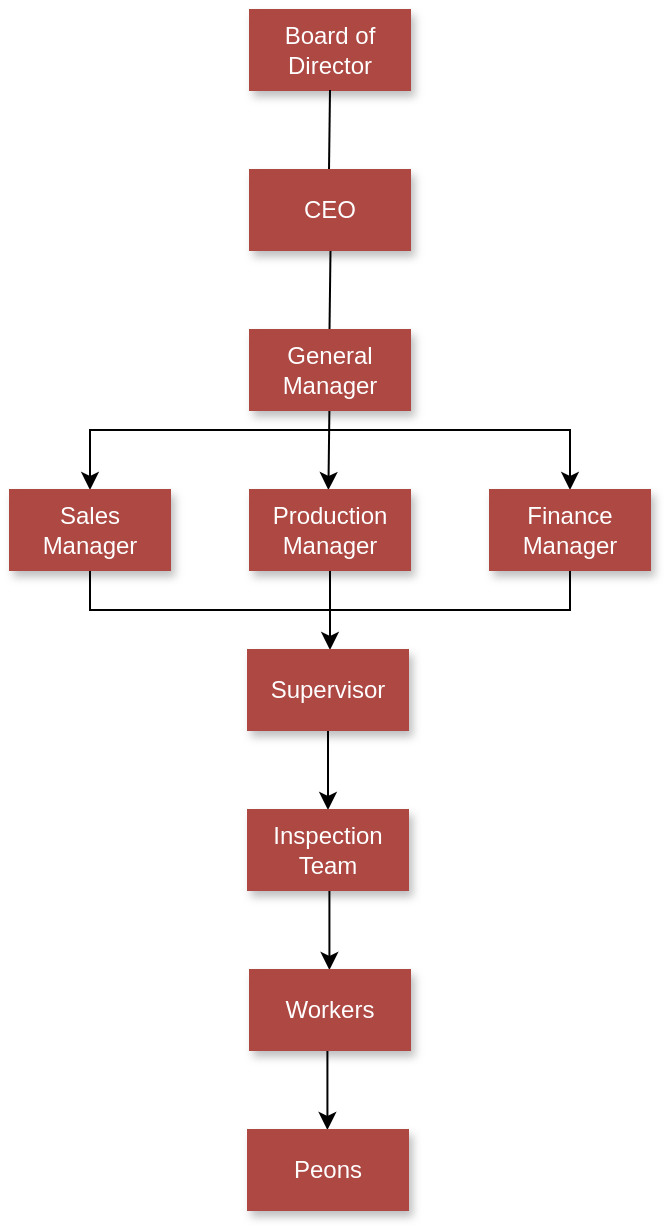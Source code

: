 <mxfile version="20.2.8" type="github">
  <diagram id="xVfTD266Xp_OSbsKrZe4" name="Page-1">
    <mxGraphModel dx="1038" dy="579" grid="1" gridSize="10" guides="1" tooltips="1" connect="1" arrows="1" fold="1" page="1" pageScale="1" pageWidth="850" pageHeight="1100" math="0" shadow="0">
      <root>
        <mxCell id="0" />
        <mxCell id="1" parent="0" />
        <mxCell id="SyZ3xKCV-z3XJuTEyV_1-1" value="Board of Director" style="rounded=0;whiteSpace=wrap;html=1;fillColor=#ad4843;strokeColor=#ad4843;fontColor=#FFFFFF;shadow=1;" vertex="1" parent="1">
          <mxGeometry x="360" y="40" width="80" height="40" as="geometry" />
        </mxCell>
        <mxCell id="SyZ3xKCV-z3XJuTEyV_1-9" value="" style="endArrow=classic;html=1;rounded=0;exitX=0.5;exitY=1;exitDx=0;exitDy=0;entryX=0.5;entryY=0;entryDx=0;entryDy=0;" edge="1" parent="1">
          <mxGeometry width="50" height="50" relative="1" as="geometry">
            <mxPoint x="399.7" y="240" as="sourcePoint" />
            <mxPoint x="399.2" y="280" as="targetPoint" />
          </mxGeometry>
        </mxCell>
        <mxCell id="SyZ3xKCV-z3XJuTEyV_1-10" value="" style="endArrow=classic;html=1;rounded=0;entryX=0.5;entryY=0;entryDx=0;entryDy=0;" edge="1" parent="1">
          <mxGeometry width="50" height="50" relative="1" as="geometry">
            <mxPoint x="400" y="250" as="sourcePoint" />
            <mxPoint x="280" y="280" as="targetPoint" />
            <Array as="points">
              <mxPoint x="280" y="250" />
            </Array>
          </mxGeometry>
        </mxCell>
        <mxCell id="SyZ3xKCV-z3XJuTEyV_1-11" value="" style="endArrow=classic;html=1;rounded=0;entryX=0.5;entryY=0;entryDx=0;entryDy=0;" edge="1" parent="1">
          <mxGeometry width="50" height="50" relative="1" as="geometry">
            <mxPoint x="400" y="250" as="sourcePoint" />
            <mxPoint x="520" y="280" as="targetPoint" />
            <Array as="points">
              <mxPoint x="520" y="250" />
            </Array>
          </mxGeometry>
        </mxCell>
        <mxCell id="SyZ3xKCV-z3XJuTEyV_1-12" value="" style="endArrow=classic;html=1;rounded=0;exitX=0.5;exitY=1;exitDx=0;exitDy=0;" edge="1" parent="1">
          <mxGeometry width="50" height="50" relative="1" as="geometry">
            <mxPoint x="400" y="320" as="sourcePoint" />
            <mxPoint x="400" y="360" as="targetPoint" />
          </mxGeometry>
        </mxCell>
        <mxCell id="SyZ3xKCV-z3XJuTEyV_1-13" value="" style="endArrow=none;html=1;rounded=0;exitX=0.5;exitY=1;exitDx=0;exitDy=0;" edge="1" parent="1">
          <mxGeometry width="50" height="50" relative="1" as="geometry">
            <mxPoint x="280" y="320" as="sourcePoint" />
            <mxPoint x="400" y="340" as="targetPoint" />
            <Array as="points">
              <mxPoint x="280" y="340" />
            </Array>
          </mxGeometry>
        </mxCell>
        <mxCell id="SyZ3xKCV-z3XJuTEyV_1-14" value="" style="endArrow=none;html=1;rounded=0;entryX=0.5;entryY=1;entryDx=0;entryDy=0;" edge="1" parent="1">
          <mxGeometry width="50" height="50" relative="1" as="geometry">
            <mxPoint x="400" y="340" as="sourcePoint" />
            <mxPoint x="520" y="320" as="targetPoint" />
            <Array as="points">
              <mxPoint x="520" y="340" />
            </Array>
          </mxGeometry>
        </mxCell>
        <mxCell id="SyZ3xKCV-z3XJuTEyV_1-17" value="" style="endArrow=none;html=1;rounded=0;exitX=0.5;exitY=1;exitDx=0;exitDy=0;entryX=0.5;entryY=0;entryDx=0;entryDy=0;" edge="1" parent="1" source="SyZ3xKCV-z3XJuTEyV_1-1">
          <mxGeometry width="50" height="50" relative="1" as="geometry">
            <mxPoint x="330" y="170" as="sourcePoint" />
            <mxPoint x="399.5" y="120" as="targetPoint" />
          </mxGeometry>
        </mxCell>
        <mxCell id="SyZ3xKCV-z3XJuTEyV_1-18" value="" style="endArrow=none;html=1;rounded=0;exitX=0.5;exitY=1;exitDx=0;exitDy=0;entryX=0.5;entryY=0;entryDx=0;entryDy=0;" edge="1" parent="1">
          <mxGeometry width="50" height="50" relative="1" as="geometry">
            <mxPoint x="400.25" y="160" as="sourcePoint" />
            <mxPoint x="399.75" y="200" as="targetPoint" />
          </mxGeometry>
        </mxCell>
        <mxCell id="SyZ3xKCV-z3XJuTEyV_1-22" value="" style="endArrow=classic;html=1;rounded=0;exitX=0.5;exitY=1;exitDx=0;exitDy=0;entryX=0.5;entryY=0;entryDx=0;entryDy=0;" edge="1" parent="1">
          <mxGeometry width="50" height="50" relative="1" as="geometry">
            <mxPoint x="399" y="400.0" as="sourcePoint" />
            <mxPoint x="399" y="440.0" as="targetPoint" />
          </mxGeometry>
        </mxCell>
        <mxCell id="SyZ3xKCV-z3XJuTEyV_1-24" value="" style="endArrow=classic;html=1;rounded=0;exitX=0.5;exitY=1;exitDx=0;exitDy=0;entryX=0.5;entryY=0;entryDx=0;entryDy=0;" edge="1" parent="1">
          <mxGeometry width="50" height="50" relative="1" as="geometry">
            <mxPoint x="398.71" y="560" as="sourcePoint" />
            <mxPoint x="398.71" y="600" as="targetPoint" />
          </mxGeometry>
        </mxCell>
        <mxCell id="SyZ3xKCV-z3XJuTEyV_1-25" value="" style="endArrow=classic;html=1;rounded=0;exitX=0.5;exitY=1;exitDx=0;exitDy=0;entryX=0.5;entryY=0;entryDx=0;entryDy=0;" edge="1" parent="1">
          <mxGeometry width="50" height="50" relative="1" as="geometry">
            <mxPoint x="399.71" y="480" as="sourcePoint" />
            <mxPoint x="399.71" y="520" as="targetPoint" />
          </mxGeometry>
        </mxCell>
        <mxCell id="SyZ3xKCV-z3XJuTEyV_1-27" value="CEO" style="rounded=0;whiteSpace=wrap;html=1;fillColor=#ad4843;strokeColor=#ad4843;fontColor=#FFFFFF;shadow=1;" vertex="1" parent="1">
          <mxGeometry x="360" y="120" width="80" height="40" as="geometry" />
        </mxCell>
        <mxCell id="SyZ3xKCV-z3XJuTEyV_1-28" value="General Manager" style="rounded=0;whiteSpace=wrap;html=1;fillColor=#ad4843;strokeColor=#ad4843;fontColor=#FFFFFF;shadow=1;" vertex="1" parent="1">
          <mxGeometry x="360" y="200" width="80" height="40" as="geometry" />
        </mxCell>
        <mxCell id="SyZ3xKCV-z3XJuTEyV_1-29" value="Sales Manager" style="rounded=0;whiteSpace=wrap;html=1;fillColor=#ad4843;strokeColor=#ad4843;fontColor=#FFFFFF;shadow=1;" vertex="1" parent="1">
          <mxGeometry x="240" y="280" width="80" height="40" as="geometry" />
        </mxCell>
        <mxCell id="SyZ3xKCV-z3XJuTEyV_1-30" value="Production Manager" style="rounded=0;whiteSpace=wrap;html=1;fillColor=#ad4843;strokeColor=#ad4843;fontColor=#FFFFFF;shadow=1;" vertex="1" parent="1">
          <mxGeometry x="360" y="280" width="80" height="40" as="geometry" />
        </mxCell>
        <mxCell id="SyZ3xKCV-z3XJuTEyV_1-31" value="Finance Manager" style="rounded=0;whiteSpace=wrap;html=1;fillColor=#ad4843;strokeColor=#ad4843;fontColor=#FFFFFF;shadow=1;" vertex="1" parent="1">
          <mxGeometry x="480" y="280" width="80" height="40" as="geometry" />
        </mxCell>
        <mxCell id="SyZ3xKCV-z3XJuTEyV_1-32" value="Inspection Team" style="rounded=0;whiteSpace=wrap;html=1;fillColor=#ad4843;strokeColor=#ad4843;fontColor=#FFFFFF;shadow=1;" vertex="1" parent="1">
          <mxGeometry x="359" y="440" width="80" height="40" as="geometry" />
        </mxCell>
        <mxCell id="SyZ3xKCV-z3XJuTEyV_1-33" value="Supervisor" style="rounded=0;whiteSpace=wrap;html=1;fillColor=#ad4843;strokeColor=#ad4843;fontColor=#FFFFFF;shadow=1;" vertex="1" parent="1">
          <mxGeometry x="359" y="360" width="80" height="40" as="geometry" />
        </mxCell>
        <mxCell id="SyZ3xKCV-z3XJuTEyV_1-34" value="Workers" style="rounded=0;whiteSpace=wrap;html=1;fillColor=#ad4843;strokeColor=#ad4843;fontColor=#FFFFFF;shadow=1;" vertex="1" parent="1">
          <mxGeometry x="360" y="520" width="80" height="40" as="geometry" />
        </mxCell>
        <mxCell id="SyZ3xKCV-z3XJuTEyV_1-35" value="Peons" style="rounded=0;whiteSpace=wrap;html=1;fillColor=#ad4843;strokeColor=#ad4843;fontColor=#FFFFFF;shadow=1;" vertex="1" parent="1">
          <mxGeometry x="359" y="600" width="80" height="40" as="geometry" />
        </mxCell>
      </root>
    </mxGraphModel>
  </diagram>
</mxfile>
